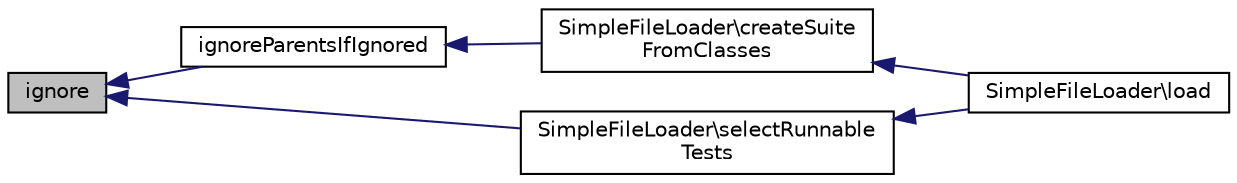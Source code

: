 digraph "ignore"
{
  edge [fontname="Helvetica",fontsize="10",labelfontname="Helvetica",labelfontsize="10"];
  node [fontname="Helvetica",fontsize="10",shape=record];
  rankdir="LR";
  Node1 [label="ignore",height=0.2,width=0.4,color="black", fillcolor="grey75", style="filled" fontcolor="black"];
  Node1 -> Node2 [dir="back",color="midnightblue",fontsize="10",style="solid",fontname="Helvetica"];
  Node2 [label="ignoreParentsIfIgnored",height=0.2,width=0.4,color="black", fillcolor="white", style="filled",URL="$class_simple_test.html#acee845308a88b8dfd7cb2557435ede7b"];
  Node2 -> Node3 [dir="back",color="midnightblue",fontsize="10",style="solid",fontname="Helvetica"];
  Node3 [label="SimpleFileLoader\\createSuite\lFromClasses",height=0.2,width=0.4,color="black", fillcolor="white", style="filled",URL="$class_simple_file_loader.html#aeb592bc1ab51e414ff57a38d543c71de"];
  Node3 -> Node4 [dir="back",color="midnightblue",fontsize="10",style="solid",fontname="Helvetica"];
  Node4 [label="SimpleFileLoader\\load",height=0.2,width=0.4,color="black", fillcolor="white", style="filled",URL="$class_simple_file_loader.html#a291a597d60353236b451ef528ff97016"];
  Node1 -> Node5 [dir="back",color="midnightblue",fontsize="10",style="solid",fontname="Helvetica"];
  Node5 [label="SimpleFileLoader\\selectRunnable\lTests",height=0.2,width=0.4,color="black", fillcolor="white", style="filled",URL="$class_simple_file_loader.html#a2c7b174f26d67220acfec2a92dff431b"];
  Node5 -> Node4 [dir="back",color="midnightblue",fontsize="10",style="solid",fontname="Helvetica"];
}
